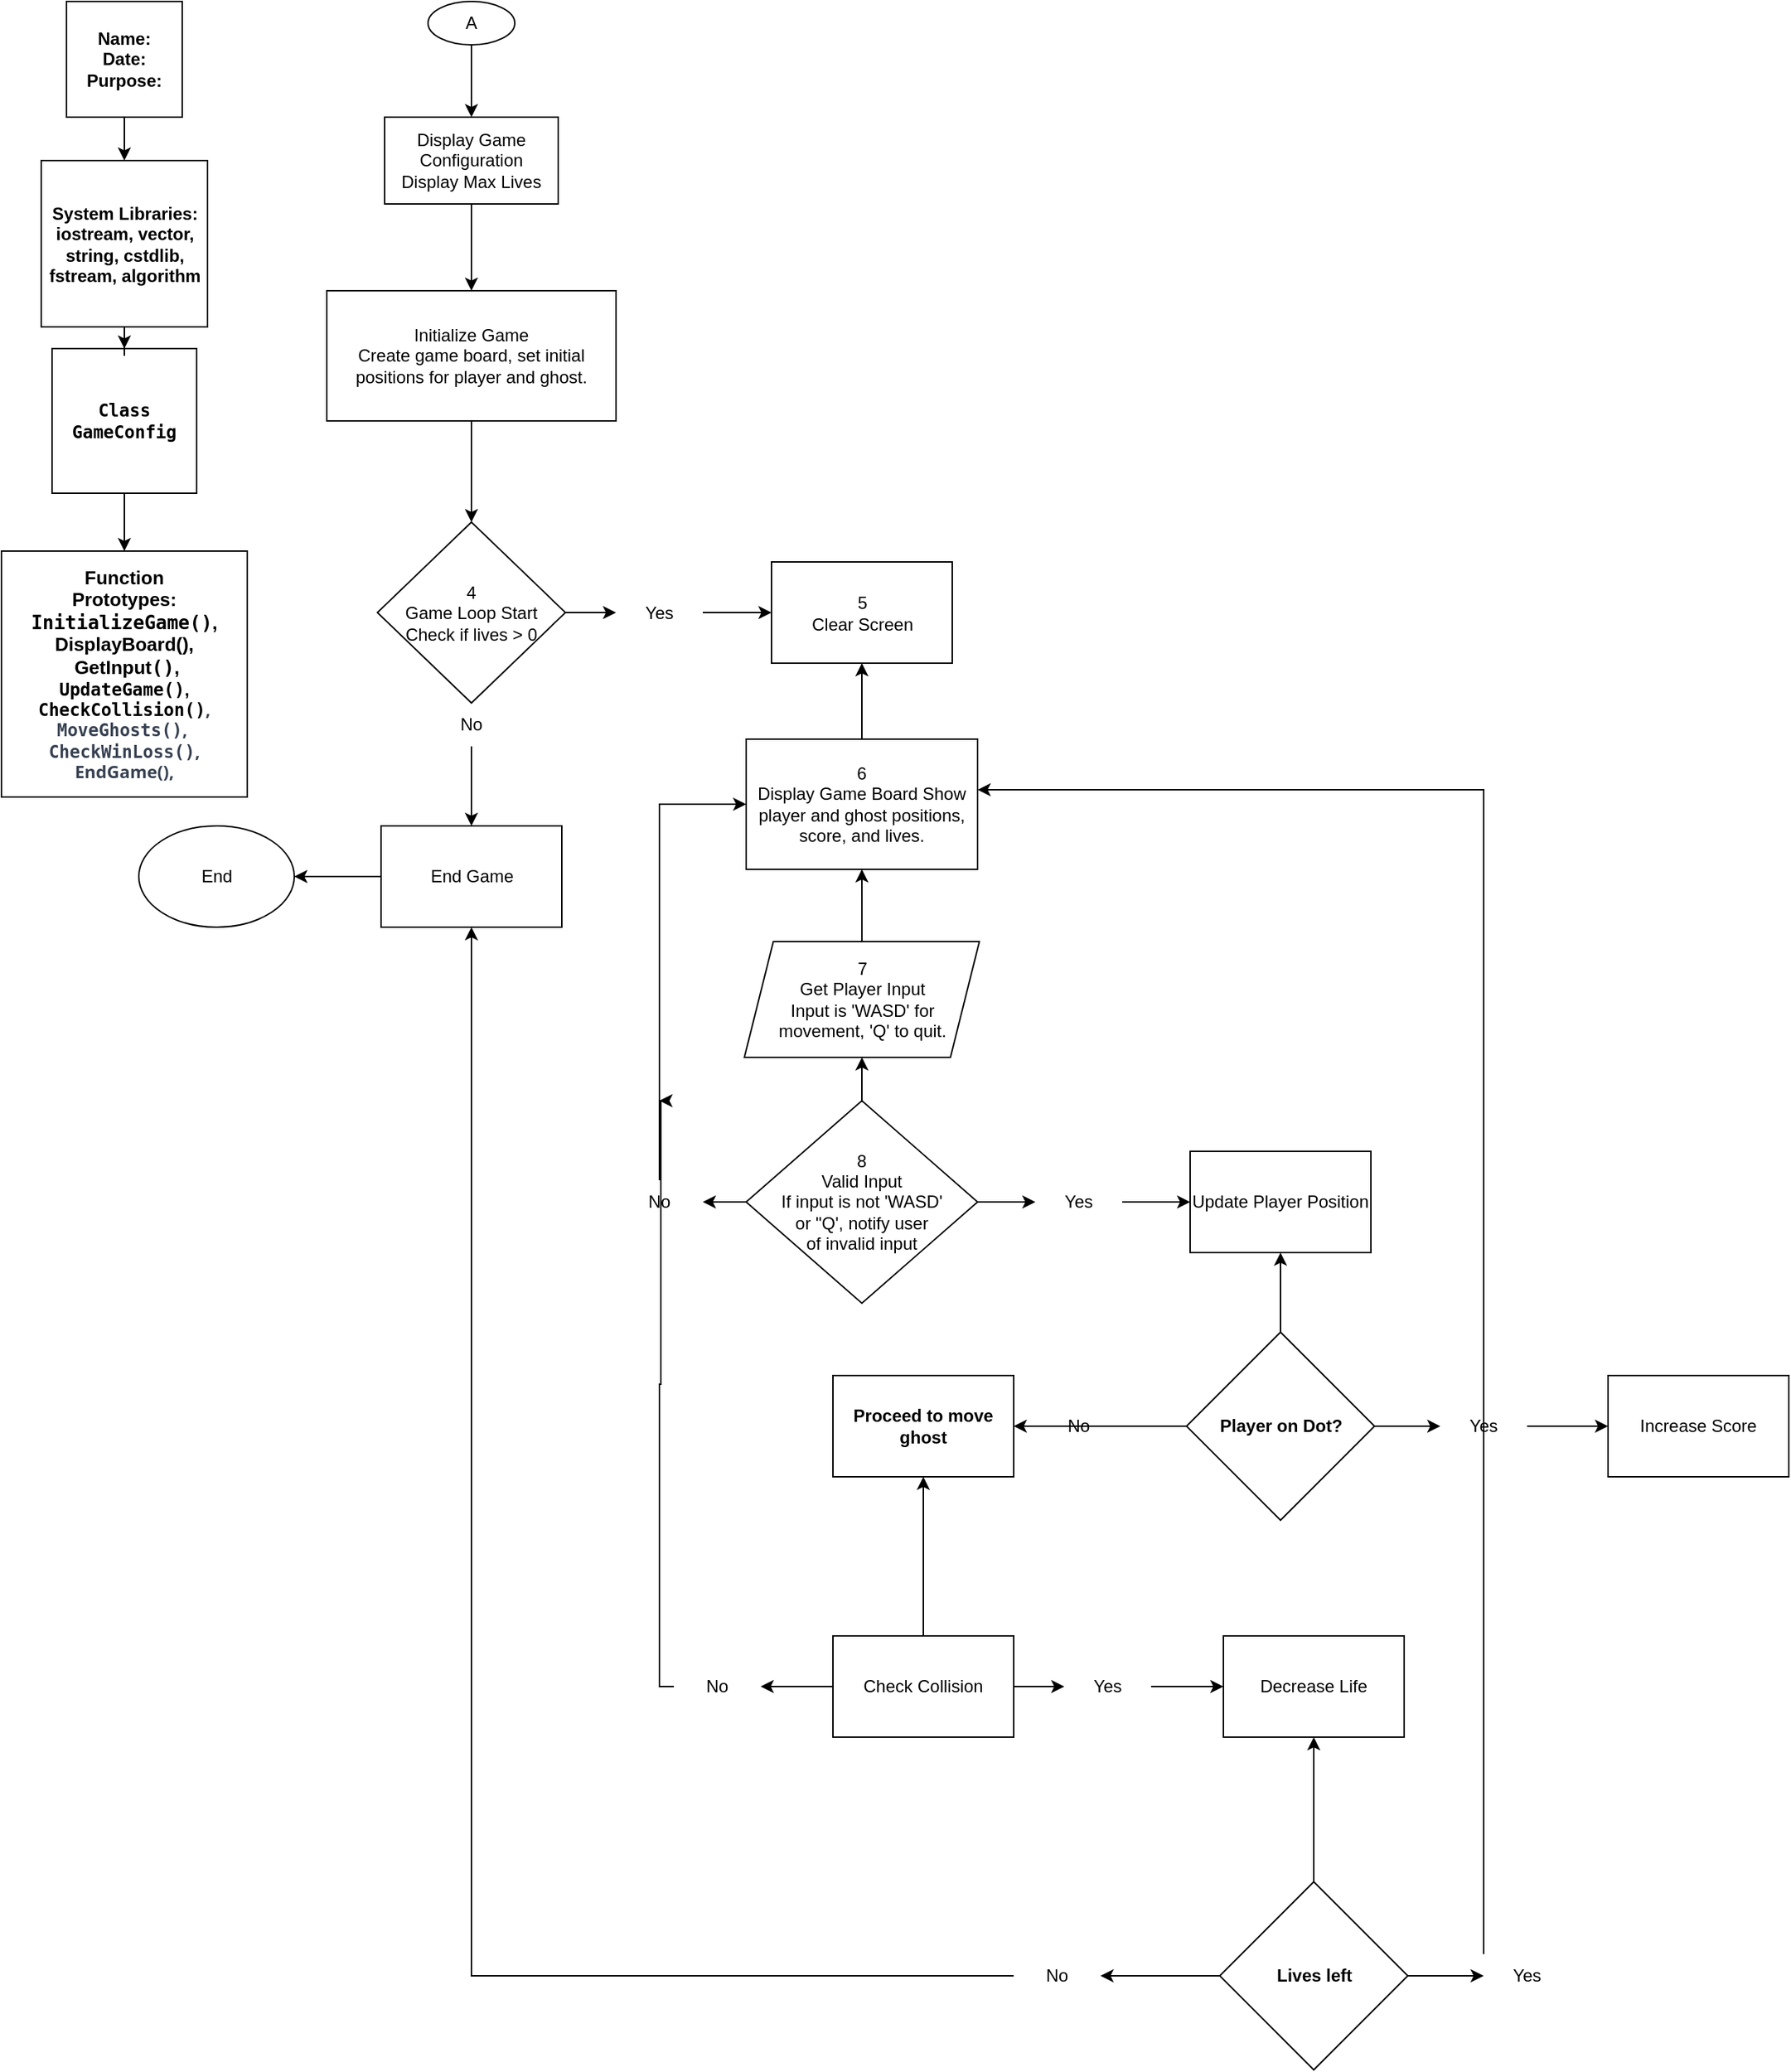 <mxfile version="23.0.2" type="device">
  <diagram id="C5RBs43oDa-KdzZeNtuy" name="Page-1">
    <mxGraphModel dx="1632" dy="1388" grid="1" gridSize="10" guides="1" tooltips="1" connect="1" arrows="1" fold="1" page="1" pageScale="1" pageWidth="827" pageHeight="1169" math="0" shadow="0">
      <root>
        <mxCell id="WIyWlLk6GJQsqaUBKTNV-0" />
        <mxCell id="WIyWlLk6GJQsqaUBKTNV-1" parent="WIyWlLk6GJQsqaUBKTNV-0" />
        <mxCell id="YXTsTgTVc9TBjjGPCJu1-14" value="" style="edgeStyle=orthogonalEdgeStyle;rounded=0;orthogonalLoop=1;jettySize=auto;html=1;" parent="WIyWlLk6GJQsqaUBKTNV-1" source="YXTsTgTVc9TBjjGPCJu1-0" target="YXTsTgTVc9TBjjGPCJu1-5" edge="1">
          <mxGeometry relative="1" as="geometry" />
        </mxCell>
        <mxCell id="YXTsTgTVc9TBjjGPCJu1-0" value="A" style="shape=ellipse;html=1;dashed=0;whiteSpace=wrap;perimeter=ellipsePerimeter;" parent="WIyWlLk6GJQsqaUBKTNV-1" vertex="1">
          <mxGeometry x="300" y="40" width="60" height="30" as="geometry" />
        </mxCell>
        <mxCell id="YXTsTgTVc9TBjjGPCJu1-17" value="" style="edgeStyle=orthogonalEdgeStyle;rounded=0;orthogonalLoop=1;jettySize=auto;html=1;" parent="WIyWlLk6GJQsqaUBKTNV-1" source="YXTsTgTVc9TBjjGPCJu1-1" target="YXTsTgTVc9TBjjGPCJu1-3" edge="1">
          <mxGeometry relative="1" as="geometry" />
        </mxCell>
        <mxCell id="YXTsTgTVc9TBjjGPCJu1-1" value="&lt;b style=&quot;&quot;&gt;Name:&lt;br&gt;Date:&lt;br&gt;Purpose:&lt;/b&gt;" style="whiteSpace=wrap;html=1;aspect=fixed;" parent="WIyWlLk6GJQsqaUBKTNV-1" vertex="1">
          <mxGeometry x="50" y="40" width="80" height="80" as="geometry" />
        </mxCell>
        <mxCell id="YXTsTgTVc9TBjjGPCJu1-19" value="" style="edgeStyle=orthogonalEdgeStyle;rounded=0;orthogonalLoop=1;jettySize=auto;html=1;" parent="WIyWlLk6GJQsqaUBKTNV-1" source="YXTsTgTVc9TBjjGPCJu1-2" target="YXTsTgTVc9TBjjGPCJu1-4" edge="1">
          <mxGeometry relative="1" as="geometry" />
        </mxCell>
        <mxCell id="YXTsTgTVc9TBjjGPCJu1-2" value="&lt;font style=&quot;font-size: 12px;&quot;&gt;&lt;b&gt;&lt;code style=&quot;border: 0px solid rgb(217, 217, 227); box-sizing: border-box; --tw-border-spacing-x: 0; --tw-border-spacing-y: 0; --tw-translate-x: 0; --tw-translate-y: 0; --tw-rotate: 0; --tw-skew-x: 0; --tw-skew-y: 0; --tw-scale-x: 1; --tw-scale-y: 1; --tw-pan-x: ; --tw-pan-y: ; --tw-pinch-zoom: ; --tw-scroll-snap-strictness: proximity; --tw-gradient-from-position: ; --tw-gradient-via-position: ; --tw-gradient-to-position: ; --tw-ordinal: ; --tw-slashed-zero: ; --tw-numeric-figure: ; --tw-numeric-spacing: ; --tw-numeric-fraction: ; --tw-ring-inset: ; --tw-ring-offset-width: 0px; --tw-ring-offset-color: #fff; --tw-ring-color: rgba(69,89,164,.5); --tw-ring-offset-shadow: 0 0 transparent; --tw-ring-shadow: 0 0 transparent; --tw-shadow: 0 0 transparent; --tw-shadow-colored: 0 0 transparent; --tw-blur: ; --tw-brightness: ; --tw-contrast: ; --tw-grayscale: ; --tw-hue-rotate: ; --tw-invert: ; --tw-saturate: ; --tw-sepia: ; --tw-drop-shadow: ; --tw-backdrop-blur: ; --tw-backdrop-brightness: ; --tw-backdrop-contrast: ; --tw-backdrop-grayscale: ; --tw-backdrop-hue-rotate: ; --tw-backdrop-invert: ; --tw-backdrop-opacity: ; --tw-backdrop-saturate: ; --tw-backdrop-sepia: ; color: var(--tw-prose-code); text-align: left; font-family: &amp;quot;Söhne Mono&amp;quot;, Monaco, &amp;quot;Andale Mono&amp;quot;, &amp;quot;Ubuntu Mono&amp;quot;, monospace !important;&quot;&gt;Class GameConfig&lt;/code&gt;&lt;/b&gt;&lt;/font&gt;" style="whiteSpace=wrap;html=1;aspect=fixed;" parent="WIyWlLk6GJQsqaUBKTNV-1" vertex="1">
          <mxGeometry x="40" y="280" width="100" height="100" as="geometry" />
        </mxCell>
        <mxCell id="YXTsTgTVc9TBjjGPCJu1-18" value="" style="edgeStyle=orthogonalEdgeStyle;rounded=0;orthogonalLoop=1;jettySize=auto;html=1;" parent="WIyWlLk6GJQsqaUBKTNV-1" source="YXTsTgTVc9TBjjGPCJu1-3" target="YXTsTgTVc9TBjjGPCJu1-2" edge="1">
          <mxGeometry relative="1" as="geometry" />
        </mxCell>
        <mxCell id="YXTsTgTVc9TBjjGPCJu1-3" value="&lt;font style=&quot;font-size: 12px;&quot;&gt;&lt;b&gt;System Libraries:&lt;br&gt; iostream, vector, string, cstdlib, fstream, algorithm&lt;/b&gt;&lt;/font&gt;" style="whiteSpace=wrap;html=1;aspect=fixed;" parent="WIyWlLk6GJQsqaUBKTNV-1" vertex="1">
          <mxGeometry x="32.5" y="150" width="115" height="115" as="geometry" />
        </mxCell>
        <mxCell id="YXTsTgTVc9TBjjGPCJu1-4" value="&lt;font style=&quot;font-size: 13px;&quot;&gt;&lt;b&gt;Function&lt;br&gt;Prototypes:&lt;br&gt;&lt;code style=&quot;border: 0px solid rgb(217, 217, 227); box-sizing: border-box; --tw-border-spacing-x: 0; --tw-border-spacing-y: 0; --tw-translate-x: 0; --tw-translate-y: 0; --tw-rotate: 0; --tw-skew-x: 0; --tw-skew-y: 0; --tw-scale-x: 1; --tw-scale-y: 1; --tw-pan-x: ; --tw-pan-y: ; --tw-pinch-zoom: ; --tw-scroll-snap-strictness: proximity; --tw-gradient-from-position: ; --tw-gradient-via-position: ; --tw-gradient-to-position: ; --tw-ordinal: ; --tw-slashed-zero: ; --tw-numeric-figure: ; --tw-numeric-spacing: ; --tw-numeric-fraction: ; --tw-ring-inset: ; --tw-ring-offset-width: 0px; --tw-ring-offset-color: #fff; --tw-ring-color: rgba(69,89,164,.5); --tw-ring-offset-shadow: 0 0 transparent; --tw-ring-shadow: 0 0 transparent; --tw-shadow: 0 0 transparent; --tw-shadow-colored: 0 0 transparent; --tw-blur: ; --tw-brightness: ; --tw-contrast: ; --tw-grayscale: ; --tw-hue-rotate: ; --tw-invert: ; --tw-saturate: ; --tw-sepia: ; --tw-drop-shadow: ; --tw-backdrop-blur: ; --tw-backdrop-brightness: ; --tw-backdrop-contrast: ; --tw-backdrop-grayscale: ; --tw-backdrop-hue-rotate: ; --tw-backdrop-invert: ; --tw-backdrop-opacity: ; --tw-backdrop-saturate: ; --tw-backdrop-sepia: ; color: var(--tw-prose-code); text-align: left; font-family: &amp;quot;Söhne Mono&amp;quot;, Monaco, &amp;quot;Andale Mono&amp;quot;, &amp;quot;Ubuntu Mono&amp;quot;, monospace !important;&quot;&gt;InitializeGame()&lt;/code&gt;,&lt;br&gt;DisplayBoard(),&lt;br&gt;&amp;nbsp;GetInput&lt;code style=&quot;border: 0px solid rgb(217, 217, 227); box-sizing: border-box; --tw-border-spacing-x: 0; --tw-border-spacing-y: 0; --tw-translate-x: 0; --tw-translate-y: 0; --tw-rotate: 0; --tw-skew-x: 0; --tw-skew-y: 0; --tw-scale-x: 1; --tw-scale-y: 1; --tw-pan-x: ; --tw-pan-y: ; --tw-pinch-zoom: ; --tw-scroll-snap-strictness: proximity; --tw-gradient-from-position: ; --tw-gradient-via-position: ; --tw-gradient-to-position: ; --tw-ordinal: ; --tw-slashed-zero: ; --tw-numeric-figure: ; --tw-numeric-spacing: ; --tw-numeric-fraction: ; --tw-ring-inset: ; --tw-ring-offset-width: 0px; --tw-ring-offset-color: #fff; --tw-ring-color: rgba(69,89,164,.5); --tw-ring-offset-shadow: 0 0 transparent; --tw-ring-shadow: 0 0 transparent; --tw-shadow: 0 0 transparent; --tw-shadow-colored: 0 0 transparent; --tw-blur: ; --tw-brightness: ; --tw-contrast: ; --tw-grayscale: ; --tw-hue-rotate: ; --tw-invert: ; --tw-saturate: ; --tw-sepia: ; --tw-drop-shadow: ; --tw-backdrop-blur: ; --tw-backdrop-brightness: ; --tw-backdrop-contrast: ; --tw-backdrop-grayscale: ; --tw-backdrop-hue-rotate: ; --tw-backdrop-invert: ; --tw-backdrop-opacity: ; --tw-backdrop-saturate: ; --tw-backdrop-sepia: ; color: var(--tw-prose-code); text-align: left; font-family: &amp;quot;Söhne Mono&amp;quot;, Monaco, &amp;quot;Andale Mono&amp;quot;, &amp;quot;Ubuntu Mono&amp;quot;, monospace !important;&quot;&gt;()&lt;/code&gt;,&lt;br&gt;&lt;/b&gt;&lt;/font&gt;&lt;div style=&quot;text-align: center;&quot;&gt;&lt;font style=&quot;font-size: 12px;&quot;&gt;&lt;b&gt;&lt;code style=&quot;background-color: initial; color: var(--tw-prose-code); border: 0px solid rgb(217, 217, 227); box-sizing: border-box; --tw-border-spacing-x: 0; --tw-border-spacing-y: 0; --tw-translate-x: 0; --tw-translate-y: 0; --tw-rotate: 0; --tw-skew-x: 0; --tw-skew-y: 0; --tw-scale-x: 1; --tw-scale-y: 1; --tw-pan-x: ; --tw-pan-y: ; --tw-pinch-zoom: ; --tw-scroll-snap-strictness: proximity; --tw-gradient-from-position: ; --tw-gradient-via-position: ; --tw-gradient-to-position: ; --tw-ordinal: ; --tw-slashed-zero: ; --tw-numeric-figure: ; --tw-numeric-spacing: ; --tw-numeric-fraction: ; --tw-ring-inset: ; --tw-ring-offset-width: 0px; --tw-ring-offset-color: #fff; --tw-ring-color: rgba(69,89,164,.5); --tw-ring-offset-shadow: 0 0 transparent; --tw-ring-shadow: 0 0 transparent; --tw-shadow: 0 0 transparent; --tw-shadow-colored: 0 0 transparent; --tw-blur: ; --tw-brightness: ; --tw-contrast: ; --tw-grayscale: ; --tw-hue-rotate: ; --tw-invert: ; --tw-saturate: ; --tw-sepia: ; --tw-drop-shadow: ; --tw-backdrop-blur: ; --tw-backdrop-brightness: ; --tw-backdrop-contrast: ; --tw-backdrop-grayscale: ; --tw-backdrop-hue-rotate: ; --tw-backdrop-invert: ; --tw-backdrop-opacity: ; --tw-backdrop-saturate: ; --tw-backdrop-sepia: ; text-align: left; font-family: &amp;quot;Söhne Mono&amp;quot;, Monaco, &amp;quot;Andale Mono&amp;quot;, &amp;quot;Ubuntu Mono&amp;quot;, monospace !important;&quot;&gt;UpdateGame()&lt;/code&gt;&lt;span style=&quot;background-color: initial;&quot;&gt;,&lt;/span&gt;&lt;/b&gt;&lt;/font&gt;&lt;/div&gt;&lt;code style=&quot;border: 0px solid rgb(217, 217, 227); color: var(--tw-prose-code); box-sizing: border-box; --tw-border-spacing-x: 0; --tw-border-spacing-y: 0; --tw-translate-x: 0; --tw-translate-y: 0; --tw-rotate: 0; --tw-skew-x: 0; --tw-skew-y: 0; --tw-scale-x: 1; --tw-scale-y: 1; --tw-pan-x: ; --tw-pan-y: ; --tw-pinch-zoom: ; --tw-scroll-snap-strictness: proximity; --tw-gradient-from-position: ; --tw-gradient-via-position: ; --tw-gradient-to-position: ; --tw-ordinal: ; --tw-slashed-zero: ; --tw-numeric-figure: ; --tw-numeric-spacing: ; --tw-numeric-fraction: ; --tw-ring-inset: ; --tw-ring-offset-width: 0px; --tw-ring-offset-color: #fff; --tw-ring-color: rgba(69,89,164,.5); --tw-ring-offset-shadow: 0 0 transparent; --tw-ring-shadow: 0 0 transparent; --tw-shadow: 0 0 transparent; --tw-shadow-colored: 0 0 transparent; --tw-blur: ; --tw-brightness: ; --tw-contrast: ; --tw-grayscale: ; --tw-hue-rotate: ; --tw-invert: ; --tw-saturate: ; --tw-sepia: ; --tw-drop-shadow: ; --tw-backdrop-blur: ; --tw-backdrop-brightness: ; --tw-backdrop-contrast: ; --tw-backdrop-grayscale: ; --tw-backdrop-hue-rotate: ; --tw-backdrop-invert: ; --tw-backdrop-opacity: ; --tw-backdrop-saturate: ; --tw-backdrop-sepia: ; text-align: left;&quot;&gt;&lt;div style=&quot;text-align: center;&quot;&gt;&lt;font style=&quot;font-size: 12px;&quot;&gt;&lt;b&gt;&lt;code style=&quot;background-color: initial; color: var(--tw-prose-code); border: 0px solid rgb(217, 217, 227); box-sizing: border-box; --tw-border-spacing-x: 0; --tw-border-spacing-y: 0; --tw-translate-x: 0; --tw-translate-y: 0; --tw-rotate: 0; --tw-skew-x: 0; --tw-skew-y: 0; --tw-scale-x: 1; --tw-scale-y: 1; --tw-pan-x: ; --tw-pan-y: ; --tw-pinch-zoom: ; --tw-scroll-snap-strictness: proximity; --tw-gradient-from-position: ; --tw-gradient-via-position: ; --tw-gradient-to-position: ; --tw-ordinal: ; --tw-slashed-zero: ; --tw-numeric-figure: ; --tw-numeric-spacing: ; --tw-numeric-fraction: ; --tw-ring-inset: ; --tw-ring-offset-width: 0px; --tw-ring-offset-color: #fff; --tw-ring-color: rgba(69,89,164,.5); --tw-ring-offset-shadow: 0 0 transparent; --tw-ring-shadow: 0 0 transparent; --tw-shadow: 0 0 transparent; --tw-shadow-colored: 0 0 transparent; --tw-blur: ; --tw-brightness: ; --tw-contrast: ; --tw-grayscale: ; --tw-hue-rotate: ; --tw-invert: ; --tw-saturate: ; --tw-sepia: ; --tw-drop-shadow: ; --tw-backdrop-blur: ; --tw-backdrop-brightness: ; --tw-backdrop-contrast: ; --tw-backdrop-grayscale: ; --tw-backdrop-hue-rotate: ; --tw-backdrop-invert: ; --tw-backdrop-opacity: ; --tw-backdrop-saturate: ; --tw-backdrop-sepia: ;&quot;&gt;CheckCollision()&lt;/code&gt;&lt;span style=&quot;font-family: Söhne, ui-sans-serif, system-ui, -apple-system, &amp;quot;Segoe UI&amp;quot;, Roboto, Ubuntu, Cantarell, &amp;quot;Noto Sans&amp;quot;, sans-serif, &amp;quot;Helvetica Neue&amp;quot;, Arial, &amp;quot;Apple Color Emoji&amp;quot;, &amp;quot;Segoe UI Emoji&amp;quot;, &amp;quot;Segoe UI Symbol&amp;quot;, &amp;quot;Noto Color Emoji&amp;quot;; background-color: initial; border-color: var(--border-color); color: rgb(55, 65, 81);&quot;&gt;,&lt;/span&gt;&lt;/b&gt;&lt;/font&gt;&lt;/div&gt;&lt;div style=&quot;text-align: center;&quot;&gt;&lt;span style=&quot;font-family: Söhne, ui-sans-serif, system-ui, -apple-system, &amp;quot;Segoe UI&amp;quot;, Roboto, Ubuntu, Cantarell, &amp;quot;Noto Sans&amp;quot;, sans-serif, &amp;quot;Helvetica Neue&amp;quot;, Arial, &amp;quot;Apple Color Emoji&amp;quot;, &amp;quot;Segoe UI Emoji&amp;quot;, &amp;quot;Segoe UI Symbol&amp;quot;, &amp;quot;Noto Color Emoji&amp;quot;; background-color: initial; border-color: var(--border-color); color: rgb(55, 65, 81);&quot;&gt;&lt;font style=&quot;font-size: 12px;&quot;&gt;&lt;b&gt;&lt;code style=&quot;border: 0px solid rgb(217, 217, 227); color: var(--tw-prose-code); box-sizing: border-box; --tw-border-spacing-x: 0; --tw-border-spacing-y: 0; --tw-translate-x: 0; --tw-translate-y: 0; --tw-rotate: 0; --tw-skew-x: 0; --tw-skew-y: 0; --tw-scale-x: 1; --tw-scale-y: 1; --tw-pan-x: ; --tw-pan-y: ; --tw-pinch-zoom: ; --tw-scroll-snap-strictness: proximity; --tw-gradient-from-position: ; --tw-gradient-via-position: ; --tw-gradient-to-position: ; --tw-ordinal: ; --tw-slashed-zero: ; --tw-numeric-figure: ; --tw-numeric-spacing: ; --tw-numeric-fraction: ; --tw-ring-inset: ; --tw-ring-offset-width: 0px; --tw-ring-offset-color: #fff; --tw-ring-color: rgba(69,89,164,.5); --tw-ring-offset-shadow: 0 0 transparent; --tw-ring-shadow: 0 0 transparent; --tw-shadow: 0 0 transparent; --tw-shadow-colored: 0 0 transparent; --tw-blur: ; --tw-brightness: ; --tw-contrast: ; --tw-grayscale: ; --tw-hue-rotate: ; --tw-invert: ; --tw-saturate: ; --tw-sepia: ; --tw-drop-shadow: ; --tw-backdrop-blur: ; --tw-backdrop-brightness: ; --tw-backdrop-contrast: ; --tw-backdrop-grayscale: ; --tw-backdrop-hue-rotate: ; --tw-backdrop-invert: ; --tw-backdrop-opacity: ; --tw-backdrop-saturate: ; --tw-backdrop-sepia: ; text-align: left; font-family: &amp;quot;Söhne Mono&amp;quot;, Monaco, &amp;quot;Andale Mono&amp;quot;, &amp;quot;Ubuntu Mono&amp;quot;, monospace !important;&quot;&gt;MoveGhosts()&lt;/code&gt;,&amp;nbsp;&lt;/b&gt;&lt;/font&gt;&lt;/span&gt;&lt;/div&gt;&lt;div style=&quot;text-align: center;&quot;&gt;&lt;span style=&quot;font-family: Söhne, ui-sans-serif, system-ui, -apple-system, &amp;quot;Segoe UI&amp;quot;, Roboto, Ubuntu, Cantarell, &amp;quot;Noto Sans&amp;quot;, sans-serif, &amp;quot;Helvetica Neue&amp;quot;, Arial, &amp;quot;Apple Color Emoji&amp;quot;, &amp;quot;Segoe UI Emoji&amp;quot;, &amp;quot;Segoe UI Symbol&amp;quot;, &amp;quot;Noto Color Emoji&amp;quot;; background-color: initial; border-color: var(--border-color); color: rgb(55, 65, 81);&quot;&gt;&lt;font style=&quot;font-size: 12px;&quot;&gt;&lt;b&gt;&lt;code style=&quot;border: 0px solid rgb(217, 217, 227); color: var(--tw-prose-code); box-sizing: border-box; --tw-border-spacing-x: 0; --tw-border-spacing-y: 0; --tw-translate-x: 0; --tw-translate-y: 0; --tw-rotate: 0; --tw-skew-x: 0; --tw-skew-y: 0; --tw-scale-x: 1; --tw-scale-y: 1; --tw-pan-x: ; --tw-pan-y: ; --tw-pinch-zoom: ; --tw-scroll-snap-strictness: proximity; --tw-gradient-from-position: ; --tw-gradient-via-position: ; --tw-gradient-to-position: ; --tw-ordinal: ; --tw-slashed-zero: ; --tw-numeric-figure: ; --tw-numeric-spacing: ; --tw-numeric-fraction: ; --tw-ring-inset: ; --tw-ring-offset-width: 0px; --tw-ring-offset-color: #fff; --tw-ring-color: rgba(69,89,164,.5); --tw-ring-offset-shadow: 0 0 transparent; --tw-ring-shadow: 0 0 transparent; --tw-shadow: 0 0 transparent; --tw-shadow-colored: 0 0 transparent; --tw-blur: ; --tw-brightness: ; --tw-contrast: ; --tw-grayscale: ; --tw-hue-rotate: ; --tw-invert: ; --tw-saturate: ; --tw-sepia: ; --tw-drop-shadow: ; --tw-backdrop-blur: ; --tw-backdrop-brightness: ; --tw-backdrop-contrast: ; --tw-backdrop-grayscale: ; --tw-backdrop-hue-rotate: ; --tw-backdrop-invert: ; --tw-backdrop-opacity: ; --tw-backdrop-saturate: ; --tw-backdrop-sepia: ; text-align: left; font-family: &amp;quot;Söhne Mono&amp;quot;, Monaco, &amp;quot;Andale Mono&amp;quot;, &amp;quot;Ubuntu Mono&amp;quot;, monospace !important;&quot;&gt;CheckWinLoss()&lt;/code&gt;&lt;span style=&quot;border-color: var(--border-color); text-align: left;&quot;&gt;,&lt;/span&gt;&lt;/b&gt;&lt;/font&gt;&lt;br&gt;&lt;/span&gt;&lt;/div&gt;&lt;div style=&quot;text-align: center;&quot;&gt;&lt;span style=&quot;font-family: Söhne, ui-sans-serif, system-ui, -apple-system, &amp;quot;Segoe UI&amp;quot;, Roboto, Ubuntu, Cantarell, &amp;quot;Noto Sans&amp;quot;, sans-serif, &amp;quot;Helvetica Neue&amp;quot;, Arial, &amp;quot;Apple Color Emoji&amp;quot;, &amp;quot;Segoe UI Emoji&amp;quot;, &amp;quot;Segoe UI Symbol&amp;quot;, &amp;quot;Noto Color Emoji&amp;quot;; background-color: initial; border-color: var(--border-color); color: rgb(55, 65, 81);&quot;&gt;&lt;font style=&quot;font-size: 12px;&quot;&gt;&lt;b&gt;&lt;span style=&quot;border-color: var(--border-color); text-align: left;&quot;&gt;EndGame(),&lt;/span&gt;&lt;/b&gt;&lt;/font&gt;&lt;/span&gt;&lt;/div&gt;&lt;/code&gt;" style="whiteSpace=wrap;html=1;aspect=fixed;shadow=0;imageWidth=10;imageHeight=24;" parent="WIyWlLk6GJQsqaUBKTNV-1" vertex="1">
          <mxGeometry x="5" y="420" width="170" height="170" as="geometry" />
        </mxCell>
        <mxCell id="YXTsTgTVc9TBjjGPCJu1-15" value="" style="edgeStyle=orthogonalEdgeStyle;rounded=0;orthogonalLoop=1;jettySize=auto;html=1;" parent="WIyWlLk6GJQsqaUBKTNV-1" source="YXTsTgTVc9TBjjGPCJu1-5" target="YXTsTgTVc9TBjjGPCJu1-6" edge="1">
          <mxGeometry relative="1" as="geometry" />
        </mxCell>
        <mxCell id="YXTsTgTVc9TBjjGPCJu1-5" value="Display Game Configuration&lt;br&gt;Display Max Lives" style="rounded=0;whiteSpace=wrap;html=1;" parent="WIyWlLk6GJQsqaUBKTNV-1" vertex="1">
          <mxGeometry x="270" y="120" width="120" height="60" as="geometry" />
        </mxCell>
        <mxCell id="YXTsTgTVc9TBjjGPCJu1-16" value="" style="edgeStyle=orthogonalEdgeStyle;rounded=0;orthogonalLoop=1;jettySize=auto;html=1;" parent="WIyWlLk6GJQsqaUBKTNV-1" source="YXTsTgTVc9TBjjGPCJu1-6" edge="1">
          <mxGeometry relative="1" as="geometry">
            <mxPoint x="330" y="400" as="targetPoint" />
          </mxGeometry>
        </mxCell>
        <mxCell id="YXTsTgTVc9TBjjGPCJu1-6" value="Initialize Game&lt;br&gt;Create game board, set initial positions for player and ghost." style="rounded=0;whiteSpace=wrap;html=1;" parent="WIyWlLk6GJQsqaUBKTNV-1" vertex="1">
          <mxGeometry x="230" y="240" width="200" height="90" as="geometry" />
        </mxCell>
        <mxCell id="hDTp_f-lSqS4gPKdVl_v-13" value="" style="edgeStyle=orthogonalEdgeStyle;rounded=0;orthogonalLoop=1;jettySize=auto;html=1;" edge="1" parent="WIyWlLk6GJQsqaUBKTNV-1" source="YXTsTgTVc9TBjjGPCJu1-31" target="hDTp_f-lSqS4gPKdVl_v-11">
          <mxGeometry relative="1" as="geometry" />
        </mxCell>
        <mxCell id="YXTsTgTVc9TBjjGPCJu1-31" value="Yes" style="text;strokeColor=none;align=center;fillColor=none;html=1;verticalAlign=middle;whiteSpace=wrap;rounded=0;" parent="WIyWlLk6GJQsqaUBKTNV-1" vertex="1">
          <mxGeometry x="430" y="447.5" width="60" height="30" as="geometry" />
        </mxCell>
        <mxCell id="hDTp_f-lSqS4gPKdVl_v-12" value="" style="edgeStyle=orthogonalEdgeStyle;rounded=0;orthogonalLoop=1;jettySize=auto;html=1;" edge="1" parent="WIyWlLk6GJQsqaUBKTNV-1" source="hDTp_f-lSqS4gPKdVl_v-0" target="YXTsTgTVc9TBjjGPCJu1-31">
          <mxGeometry relative="1" as="geometry" />
        </mxCell>
        <mxCell id="hDTp_f-lSqS4gPKdVl_v-0" value="4&lt;br&gt;Game Loop Start&lt;br&gt;Check if lives &amp;gt; 0" style="rhombus;whiteSpace=wrap;html=1;" vertex="1" parent="WIyWlLk6GJQsqaUBKTNV-1">
          <mxGeometry x="265" y="400" width="130" height="125" as="geometry" />
        </mxCell>
        <mxCell id="hDTp_f-lSqS4gPKdVl_v-76" value="" style="edgeStyle=orthogonalEdgeStyle;rounded=0;orthogonalLoop=1;jettySize=auto;html=1;" edge="1" parent="WIyWlLk6GJQsqaUBKTNV-1" source="hDTp_f-lSqS4gPKdVl_v-2" target="hDTp_f-lSqS4gPKdVl_v-75">
          <mxGeometry relative="1" as="geometry" />
        </mxCell>
        <mxCell id="hDTp_f-lSqS4gPKdVl_v-2" value="End Game" style="rounded=0;whiteSpace=wrap;html=1;" vertex="1" parent="WIyWlLk6GJQsqaUBKTNV-1">
          <mxGeometry x="267.5" y="610" width="125" height="70" as="geometry" />
        </mxCell>
        <mxCell id="hDTp_f-lSqS4gPKdVl_v-8" value="" style="edgeStyle=orthogonalEdgeStyle;rounded=0;orthogonalLoop=1;jettySize=auto;html=1;" edge="1" parent="WIyWlLk6GJQsqaUBKTNV-1" source="hDTp_f-lSqS4gPKdVl_v-7" target="hDTp_f-lSqS4gPKdVl_v-2">
          <mxGeometry relative="1" as="geometry" />
        </mxCell>
        <mxCell id="hDTp_f-lSqS4gPKdVl_v-7" value="No" style="text;strokeColor=none;align=center;fillColor=none;html=1;verticalAlign=middle;whiteSpace=wrap;rounded=0;" vertex="1" parent="WIyWlLk6GJQsqaUBKTNV-1">
          <mxGeometry x="300" y="525" width="60" height="30" as="geometry" />
        </mxCell>
        <mxCell id="hDTp_f-lSqS4gPKdVl_v-11" value="5&lt;br&gt;Clear Screen" style="rounded=0;whiteSpace=wrap;html=1;" vertex="1" parent="WIyWlLk6GJQsqaUBKTNV-1">
          <mxGeometry x="537.5" y="427.5" width="125" height="70" as="geometry" />
        </mxCell>
        <mxCell id="hDTp_f-lSqS4gPKdVl_v-34" value="" style="edgeStyle=orthogonalEdgeStyle;rounded=0;orthogonalLoop=1;jettySize=auto;html=1;" edge="1" parent="WIyWlLk6GJQsqaUBKTNV-1" source="hDTp_f-lSqS4gPKdVl_v-14" target="hDTp_f-lSqS4gPKdVl_v-11">
          <mxGeometry relative="1" as="geometry" />
        </mxCell>
        <mxCell id="hDTp_f-lSqS4gPKdVl_v-14" value="6&lt;br&gt;Display Game Board Show player and ghost positions, score, and lives." style="rounded=0;whiteSpace=wrap;html=1;" vertex="1" parent="WIyWlLk6GJQsqaUBKTNV-1">
          <mxGeometry x="520" y="550" width="160" height="90" as="geometry" />
        </mxCell>
        <mxCell id="hDTp_f-lSqS4gPKdVl_v-35" value="" style="edgeStyle=orthogonalEdgeStyle;rounded=0;orthogonalLoop=1;jettySize=auto;html=1;" edge="1" parent="WIyWlLk6GJQsqaUBKTNV-1" source="hDTp_f-lSqS4gPKdVl_v-17" target="hDTp_f-lSqS4gPKdVl_v-14">
          <mxGeometry relative="1" as="geometry" />
        </mxCell>
        <mxCell id="hDTp_f-lSqS4gPKdVl_v-17" value="7&lt;br&gt;Get Player Input&lt;br&gt;Input is &#39;WASD&#39; for movement, &#39;Q&#39; to quit." style="shape=parallelogram;perimeter=parallelogramPerimeter;whiteSpace=wrap;html=1;fixedSize=1;" vertex="1" parent="WIyWlLk6GJQsqaUBKTNV-1">
          <mxGeometry x="518.75" y="690" width="162.5" height="80" as="geometry" />
        </mxCell>
        <mxCell id="hDTp_f-lSqS4gPKdVl_v-36" value="" style="edgeStyle=orthogonalEdgeStyle;rounded=0;orthogonalLoop=1;jettySize=auto;html=1;" edge="1" parent="WIyWlLk6GJQsqaUBKTNV-1" source="hDTp_f-lSqS4gPKdVl_v-18" target="hDTp_f-lSqS4gPKdVl_v-17">
          <mxGeometry relative="1" as="geometry" />
        </mxCell>
        <mxCell id="hDTp_f-lSqS4gPKdVl_v-40" value="" style="edgeStyle=orthogonalEdgeStyle;rounded=0;orthogonalLoop=1;jettySize=auto;html=1;" edge="1" parent="WIyWlLk6GJQsqaUBKTNV-1" source="hDTp_f-lSqS4gPKdVl_v-18" target="hDTp_f-lSqS4gPKdVl_v-33">
          <mxGeometry relative="1" as="geometry" />
        </mxCell>
        <mxCell id="hDTp_f-lSqS4gPKdVl_v-43" value="" style="edgeStyle=orthogonalEdgeStyle;rounded=0;orthogonalLoop=1;jettySize=auto;html=1;" edge="1" parent="WIyWlLk6GJQsqaUBKTNV-1" source="hDTp_f-lSqS4gPKdVl_v-18" target="hDTp_f-lSqS4gPKdVl_v-37">
          <mxGeometry relative="1" as="geometry" />
        </mxCell>
        <mxCell id="hDTp_f-lSqS4gPKdVl_v-18" value="8&lt;br&gt;Valid Input&lt;br&gt;If input is not &#39;WASD&#39; &lt;br&gt;or &quot;Q&#39;, notify user &lt;br&gt;of invalid input" style="rhombus;whiteSpace=wrap;html=1;" vertex="1" parent="WIyWlLk6GJQsqaUBKTNV-1">
          <mxGeometry x="520" y="800" width="160" height="140" as="geometry" />
        </mxCell>
        <mxCell id="hDTp_f-lSqS4gPKdVl_v-42" value="" style="edgeStyle=orthogonalEdgeStyle;rounded=0;orthogonalLoop=1;jettySize=auto;html=1;entryX=0;entryY=0.5;entryDx=0;entryDy=0;" edge="1" parent="WIyWlLk6GJQsqaUBKTNV-1" source="hDTp_f-lSqS4gPKdVl_v-33" target="hDTp_f-lSqS4gPKdVl_v-14">
          <mxGeometry relative="1" as="geometry">
            <mxPoint x="460" y="790" as="targetPoint" />
            <Array as="points">
              <mxPoint x="460" y="595" />
            </Array>
          </mxGeometry>
        </mxCell>
        <mxCell id="hDTp_f-lSqS4gPKdVl_v-33" value="No" style="text;strokeColor=none;align=center;fillColor=none;html=1;verticalAlign=middle;whiteSpace=wrap;rounded=0;" vertex="1" parent="WIyWlLk6GJQsqaUBKTNV-1">
          <mxGeometry x="430" y="855" width="60" height="30" as="geometry" />
        </mxCell>
        <mxCell id="hDTp_f-lSqS4gPKdVl_v-44" value="" style="edgeStyle=orthogonalEdgeStyle;rounded=0;orthogonalLoop=1;jettySize=auto;html=1;" edge="1" parent="WIyWlLk6GJQsqaUBKTNV-1" source="hDTp_f-lSqS4gPKdVl_v-37" target="hDTp_f-lSqS4gPKdVl_v-39">
          <mxGeometry relative="1" as="geometry" />
        </mxCell>
        <mxCell id="hDTp_f-lSqS4gPKdVl_v-37" value="Yes" style="text;strokeColor=none;align=center;fillColor=none;html=1;verticalAlign=middle;whiteSpace=wrap;rounded=0;" vertex="1" parent="WIyWlLk6GJQsqaUBKTNV-1">
          <mxGeometry x="720" y="855" width="60" height="30" as="geometry" />
        </mxCell>
        <mxCell id="hDTp_f-lSqS4gPKdVl_v-39" value="Update Player Position" style="rounded=0;whiteSpace=wrap;html=1;" vertex="1" parent="WIyWlLk6GJQsqaUBKTNV-1">
          <mxGeometry x="827" y="835" width="125" height="70" as="geometry" />
        </mxCell>
        <mxCell id="hDTp_f-lSqS4gPKdVl_v-46" value="" style="edgeStyle=orthogonalEdgeStyle;rounded=0;orthogonalLoop=1;jettySize=auto;html=1;" edge="1" parent="WIyWlLk6GJQsqaUBKTNV-1" source="hDTp_f-lSqS4gPKdVl_v-45" target="hDTp_f-lSqS4gPKdVl_v-39">
          <mxGeometry relative="1" as="geometry" />
        </mxCell>
        <mxCell id="hDTp_f-lSqS4gPKdVl_v-51" value="" style="edgeStyle=orthogonalEdgeStyle;rounded=0;orthogonalLoop=1;jettySize=auto;html=1;" edge="1" parent="WIyWlLk6GJQsqaUBKTNV-1" source="hDTp_f-lSqS4gPKdVl_v-45" target="hDTp_f-lSqS4gPKdVl_v-50">
          <mxGeometry relative="1" as="geometry" />
        </mxCell>
        <mxCell id="hDTp_f-lSqS4gPKdVl_v-53" value="" style="edgeStyle=orthogonalEdgeStyle;rounded=0;orthogonalLoop=1;jettySize=auto;html=1;" edge="1" parent="WIyWlLk6GJQsqaUBKTNV-1" source="hDTp_f-lSqS4gPKdVl_v-45" target="hDTp_f-lSqS4gPKdVl_v-47">
          <mxGeometry relative="1" as="geometry" />
        </mxCell>
        <mxCell id="hDTp_f-lSqS4gPKdVl_v-45" value="Player on Dot?" style="rhombus;whiteSpace=wrap;html=1;fontStyle=1" vertex="1" parent="WIyWlLk6GJQsqaUBKTNV-1">
          <mxGeometry x="824.5" y="960" width="130" height="130" as="geometry" />
        </mxCell>
        <mxCell id="hDTp_f-lSqS4gPKdVl_v-52" value="" style="edgeStyle=orthogonalEdgeStyle;rounded=0;orthogonalLoop=1;jettySize=auto;html=1;" edge="1" parent="WIyWlLk6GJQsqaUBKTNV-1" source="hDTp_f-lSqS4gPKdVl_v-47" target="hDTp_f-lSqS4gPKdVl_v-48">
          <mxGeometry relative="1" as="geometry" />
        </mxCell>
        <mxCell id="hDTp_f-lSqS4gPKdVl_v-47" value="Yes" style="text;strokeColor=none;align=center;fillColor=none;html=1;verticalAlign=middle;whiteSpace=wrap;rounded=0;" vertex="1" parent="WIyWlLk6GJQsqaUBKTNV-1">
          <mxGeometry x="1000" y="1010" width="60" height="30" as="geometry" />
        </mxCell>
        <mxCell id="hDTp_f-lSqS4gPKdVl_v-48" value="Increase Score" style="rounded=0;whiteSpace=wrap;html=1;" vertex="1" parent="WIyWlLk6GJQsqaUBKTNV-1">
          <mxGeometry x="1116" y="990" width="125" height="70" as="geometry" />
        </mxCell>
        <mxCell id="hDTp_f-lSqS4gPKdVl_v-49" value="No" style="text;strokeColor=none;align=center;fillColor=none;html=1;verticalAlign=middle;whiteSpace=wrap;rounded=0;" vertex="1" parent="WIyWlLk6GJQsqaUBKTNV-1">
          <mxGeometry x="720" y="1010" width="60" height="30" as="geometry" />
        </mxCell>
        <mxCell id="hDTp_f-lSqS4gPKdVl_v-50" value="Proceed to move ghost" style="rounded=0;whiteSpace=wrap;html=1;fontStyle=1" vertex="1" parent="WIyWlLk6GJQsqaUBKTNV-1">
          <mxGeometry x="580" y="990" width="125" height="70" as="geometry" />
        </mxCell>
        <mxCell id="hDTp_f-lSqS4gPKdVl_v-54" value="Decrease Life" style="rounded=0;whiteSpace=wrap;html=1;" vertex="1" parent="WIyWlLk6GJQsqaUBKTNV-1">
          <mxGeometry x="850" y="1170" width="125" height="70" as="geometry" />
        </mxCell>
        <mxCell id="hDTp_f-lSqS4gPKdVl_v-56" value="" style="edgeStyle=orthogonalEdgeStyle;rounded=0;orthogonalLoop=1;jettySize=auto;html=1;" edge="1" parent="WIyWlLk6GJQsqaUBKTNV-1" source="hDTp_f-lSqS4gPKdVl_v-55" target="hDTp_f-lSqS4gPKdVl_v-50">
          <mxGeometry relative="1" as="geometry" />
        </mxCell>
        <mxCell id="hDTp_f-lSqS4gPKdVl_v-59" value="" style="edgeStyle=orthogonalEdgeStyle;rounded=0;orthogonalLoop=1;jettySize=auto;html=1;" edge="1" parent="WIyWlLk6GJQsqaUBKTNV-1" source="hDTp_f-lSqS4gPKdVl_v-55" target="hDTp_f-lSqS4gPKdVl_v-58">
          <mxGeometry relative="1" as="geometry" />
        </mxCell>
        <mxCell id="hDTp_f-lSqS4gPKdVl_v-62" value="" style="edgeStyle=orthogonalEdgeStyle;rounded=0;orthogonalLoop=1;jettySize=auto;html=1;" edge="1" parent="WIyWlLk6GJQsqaUBKTNV-1" source="hDTp_f-lSqS4gPKdVl_v-55" target="hDTp_f-lSqS4gPKdVl_v-61">
          <mxGeometry relative="1" as="geometry" />
        </mxCell>
        <mxCell id="hDTp_f-lSqS4gPKdVl_v-55" value="Check Collision" style="rounded=0;whiteSpace=wrap;html=1;" vertex="1" parent="WIyWlLk6GJQsqaUBKTNV-1">
          <mxGeometry x="580" y="1170" width="125" height="70" as="geometry" />
        </mxCell>
        <mxCell id="hDTp_f-lSqS4gPKdVl_v-60" value="" style="edgeStyle=orthogonalEdgeStyle;rounded=0;orthogonalLoop=1;jettySize=auto;html=1;" edge="1" parent="WIyWlLk6GJQsqaUBKTNV-1" source="hDTp_f-lSqS4gPKdVl_v-58" target="hDTp_f-lSqS4gPKdVl_v-54">
          <mxGeometry relative="1" as="geometry" />
        </mxCell>
        <mxCell id="hDTp_f-lSqS4gPKdVl_v-58" value="Yes" style="text;strokeColor=none;align=center;fillColor=none;html=1;verticalAlign=middle;whiteSpace=wrap;rounded=0;" vertex="1" parent="WIyWlLk6GJQsqaUBKTNV-1">
          <mxGeometry x="740" y="1190" width="60" height="30" as="geometry" />
        </mxCell>
        <mxCell id="hDTp_f-lSqS4gPKdVl_v-64" value="" style="edgeStyle=orthogonalEdgeStyle;rounded=0;orthogonalLoop=1;jettySize=auto;html=1;" edge="1" parent="WIyWlLk6GJQsqaUBKTNV-1" source="hDTp_f-lSqS4gPKdVl_v-61">
          <mxGeometry relative="1" as="geometry">
            <mxPoint x="460" y="800" as="targetPoint" />
            <Array as="points">
              <mxPoint x="460" y="1205" />
              <mxPoint x="460" y="996" />
              <mxPoint x="461" y="996" />
            </Array>
          </mxGeometry>
        </mxCell>
        <mxCell id="hDTp_f-lSqS4gPKdVl_v-61" value="No" style="text;strokeColor=none;align=center;fillColor=none;html=1;verticalAlign=middle;whiteSpace=wrap;rounded=0;" vertex="1" parent="WIyWlLk6GJQsqaUBKTNV-1">
          <mxGeometry x="470" y="1190" width="60" height="30" as="geometry" />
        </mxCell>
        <mxCell id="hDTp_f-lSqS4gPKdVl_v-66" value="" style="edgeStyle=orthogonalEdgeStyle;rounded=0;orthogonalLoop=1;jettySize=auto;html=1;" edge="1" parent="WIyWlLk6GJQsqaUBKTNV-1" source="hDTp_f-lSqS4gPKdVl_v-65" target="hDTp_f-lSqS4gPKdVl_v-54">
          <mxGeometry relative="1" as="geometry" />
        </mxCell>
        <mxCell id="hDTp_f-lSqS4gPKdVl_v-68" value="" style="edgeStyle=orthogonalEdgeStyle;rounded=0;orthogonalLoop=1;jettySize=auto;html=1;" edge="1" parent="WIyWlLk6GJQsqaUBKTNV-1" source="hDTp_f-lSqS4gPKdVl_v-65" target="hDTp_f-lSqS4gPKdVl_v-67">
          <mxGeometry relative="1" as="geometry" />
        </mxCell>
        <mxCell id="hDTp_f-lSqS4gPKdVl_v-72" value="" style="edgeStyle=orthogonalEdgeStyle;rounded=0;orthogonalLoop=1;jettySize=auto;html=1;" edge="1" parent="WIyWlLk6GJQsqaUBKTNV-1" source="hDTp_f-lSqS4gPKdVl_v-65" target="hDTp_f-lSqS4gPKdVl_v-71">
          <mxGeometry relative="1" as="geometry" />
        </mxCell>
        <mxCell id="hDTp_f-lSqS4gPKdVl_v-65" value="Lives left" style="rhombus;whiteSpace=wrap;html=1;fontStyle=1" vertex="1" parent="WIyWlLk6GJQsqaUBKTNV-1">
          <mxGeometry x="847.5" y="1340" width="130" height="130" as="geometry" />
        </mxCell>
        <mxCell id="hDTp_f-lSqS4gPKdVl_v-70" value="" style="edgeStyle=orthogonalEdgeStyle;rounded=0;orthogonalLoop=1;jettySize=auto;html=1;entryX=0.5;entryY=1;entryDx=0;entryDy=0;" edge="1" parent="WIyWlLk6GJQsqaUBKTNV-1" source="hDTp_f-lSqS4gPKdVl_v-67" target="hDTp_f-lSqS4gPKdVl_v-2">
          <mxGeometry relative="1" as="geometry">
            <mxPoint x="635" y="1405" as="targetPoint" />
          </mxGeometry>
        </mxCell>
        <mxCell id="hDTp_f-lSqS4gPKdVl_v-67" value="No" style="text;strokeColor=none;align=center;fillColor=none;html=1;verticalAlign=middle;whiteSpace=wrap;rounded=0;" vertex="1" parent="WIyWlLk6GJQsqaUBKTNV-1">
          <mxGeometry x="705" y="1390" width="60" height="30" as="geometry" />
        </mxCell>
        <mxCell id="hDTp_f-lSqS4gPKdVl_v-74" value="" style="edgeStyle=orthogonalEdgeStyle;rounded=0;orthogonalLoop=1;jettySize=auto;html=1;entryX=1;entryY=0.389;entryDx=0;entryDy=0;entryPerimeter=0;" edge="1" parent="WIyWlLk6GJQsqaUBKTNV-1" source="hDTp_f-lSqS4gPKdVl_v-71" target="hDTp_f-lSqS4gPKdVl_v-14">
          <mxGeometry relative="1" as="geometry">
            <mxPoint x="1060" y="1325" as="targetPoint" />
            <Array as="points">
              <mxPoint x="1030" y="585" />
            </Array>
          </mxGeometry>
        </mxCell>
        <mxCell id="hDTp_f-lSqS4gPKdVl_v-71" value="Yes" style="text;strokeColor=none;align=center;fillColor=none;html=1;verticalAlign=middle;whiteSpace=wrap;rounded=0;" vertex="1" parent="WIyWlLk6GJQsqaUBKTNV-1">
          <mxGeometry x="1030" y="1390" width="60" height="30" as="geometry" />
        </mxCell>
        <mxCell id="hDTp_f-lSqS4gPKdVl_v-75" value="End" style="shape=ellipse;html=1;dashed=0;whiteSpace=wrap;perimeter=ellipsePerimeter;" vertex="1" parent="WIyWlLk6GJQsqaUBKTNV-1">
          <mxGeometry x="100" y="610" width="107.5" height="70" as="geometry" />
        </mxCell>
      </root>
    </mxGraphModel>
  </diagram>
</mxfile>
